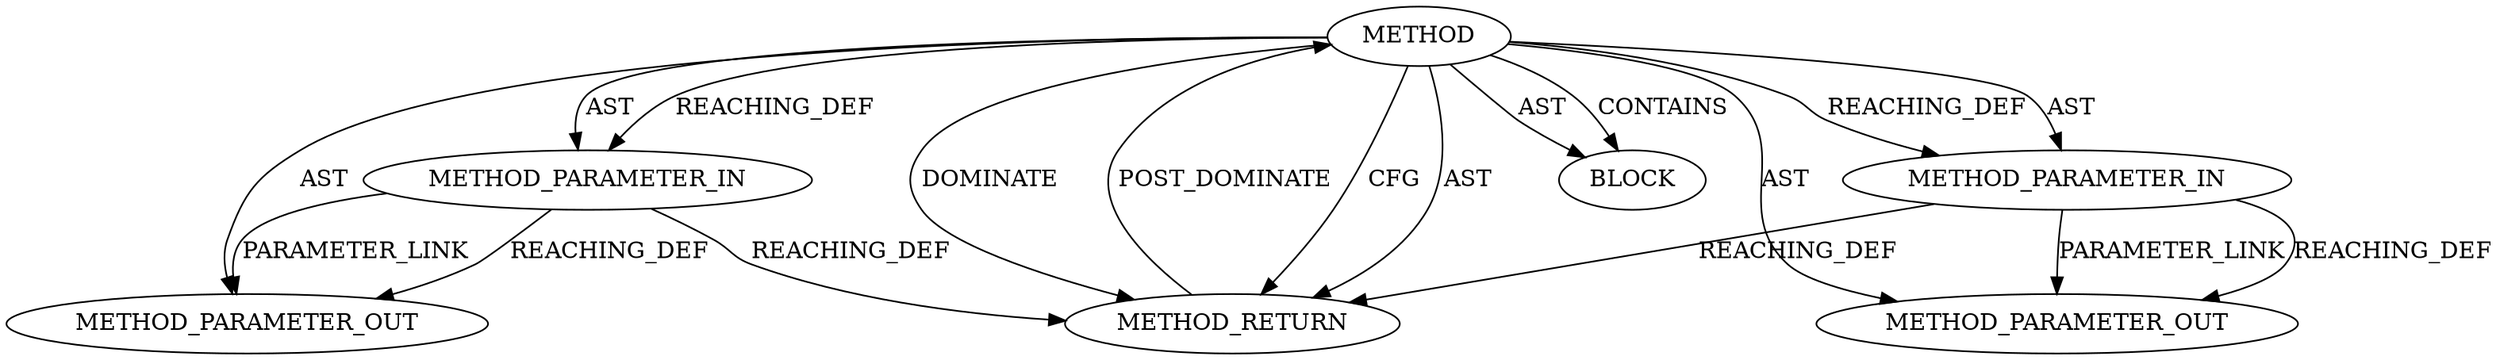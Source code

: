 digraph {
  21818 [label=METHOD_PARAMETER_OUT ORDER=1 CODE="p1" IS_VARIADIC=false TYPE_FULL_NAME="ANY" EVALUATION_STRATEGY="BY_VALUE" INDEX=1 NAME="p1"]
  21819 [label=METHOD_PARAMETER_OUT ORDER=2 CODE="p2" IS_VARIADIC=false TYPE_FULL_NAME="ANY" EVALUATION_STRATEGY="BY_VALUE" INDEX=2 NAME="p2"]
  19511 [label=METHOD AST_PARENT_TYPE="NAMESPACE_BLOCK" AST_PARENT_FULL_NAME="<global>" ORDER=0 CODE="<empty>" FULL_NAME="tls_context.sk_destruct" IS_EXTERNAL=true FILENAME="<empty>" SIGNATURE="" NAME="sk_destruct"]
  19512 [label=METHOD_PARAMETER_IN ORDER=1 CODE="p1" IS_VARIADIC=false TYPE_FULL_NAME="ANY" EVALUATION_STRATEGY="BY_VALUE" INDEX=1 NAME="p1"]
  19515 [label=METHOD_RETURN ORDER=2 CODE="RET" TYPE_FULL_NAME="ANY" EVALUATION_STRATEGY="BY_VALUE"]
  19514 [label=BLOCK ORDER=1 ARGUMENT_INDEX=1 CODE="<empty>" TYPE_FULL_NAME="ANY"]
  19513 [label=METHOD_PARAMETER_IN ORDER=2 CODE="p2" IS_VARIADIC=false TYPE_FULL_NAME="ANY" EVALUATION_STRATEGY="BY_VALUE" INDEX=2 NAME="p2"]
  19511 -> 19515 [label=DOMINATE ]
  19511 -> 19512 [label=REACHING_DEF VARIABLE=""]
  19511 -> 19513 [label=REACHING_DEF VARIABLE=""]
  19511 -> 21819 [label=AST ]
  19513 -> 21819 [label=PARAMETER_LINK ]
  19512 -> 19515 [label=REACHING_DEF VARIABLE="p1"]
  19515 -> 19511 [label=POST_DOMINATE ]
  19512 -> 21818 [label=REACHING_DEF VARIABLE="p1"]
  19513 -> 21819 [label=REACHING_DEF VARIABLE="p2"]
  19511 -> 19513 [label=AST ]
  19511 -> 21818 [label=AST ]
  19511 -> 19514 [label=CONTAINS ]
  19511 -> 19515 [label=CFG ]
  19511 -> 19512 [label=AST ]
  19512 -> 21818 [label=PARAMETER_LINK ]
  19513 -> 19515 [label=REACHING_DEF VARIABLE="p2"]
  19511 -> 19515 [label=AST ]
  19511 -> 19514 [label=AST ]
}
